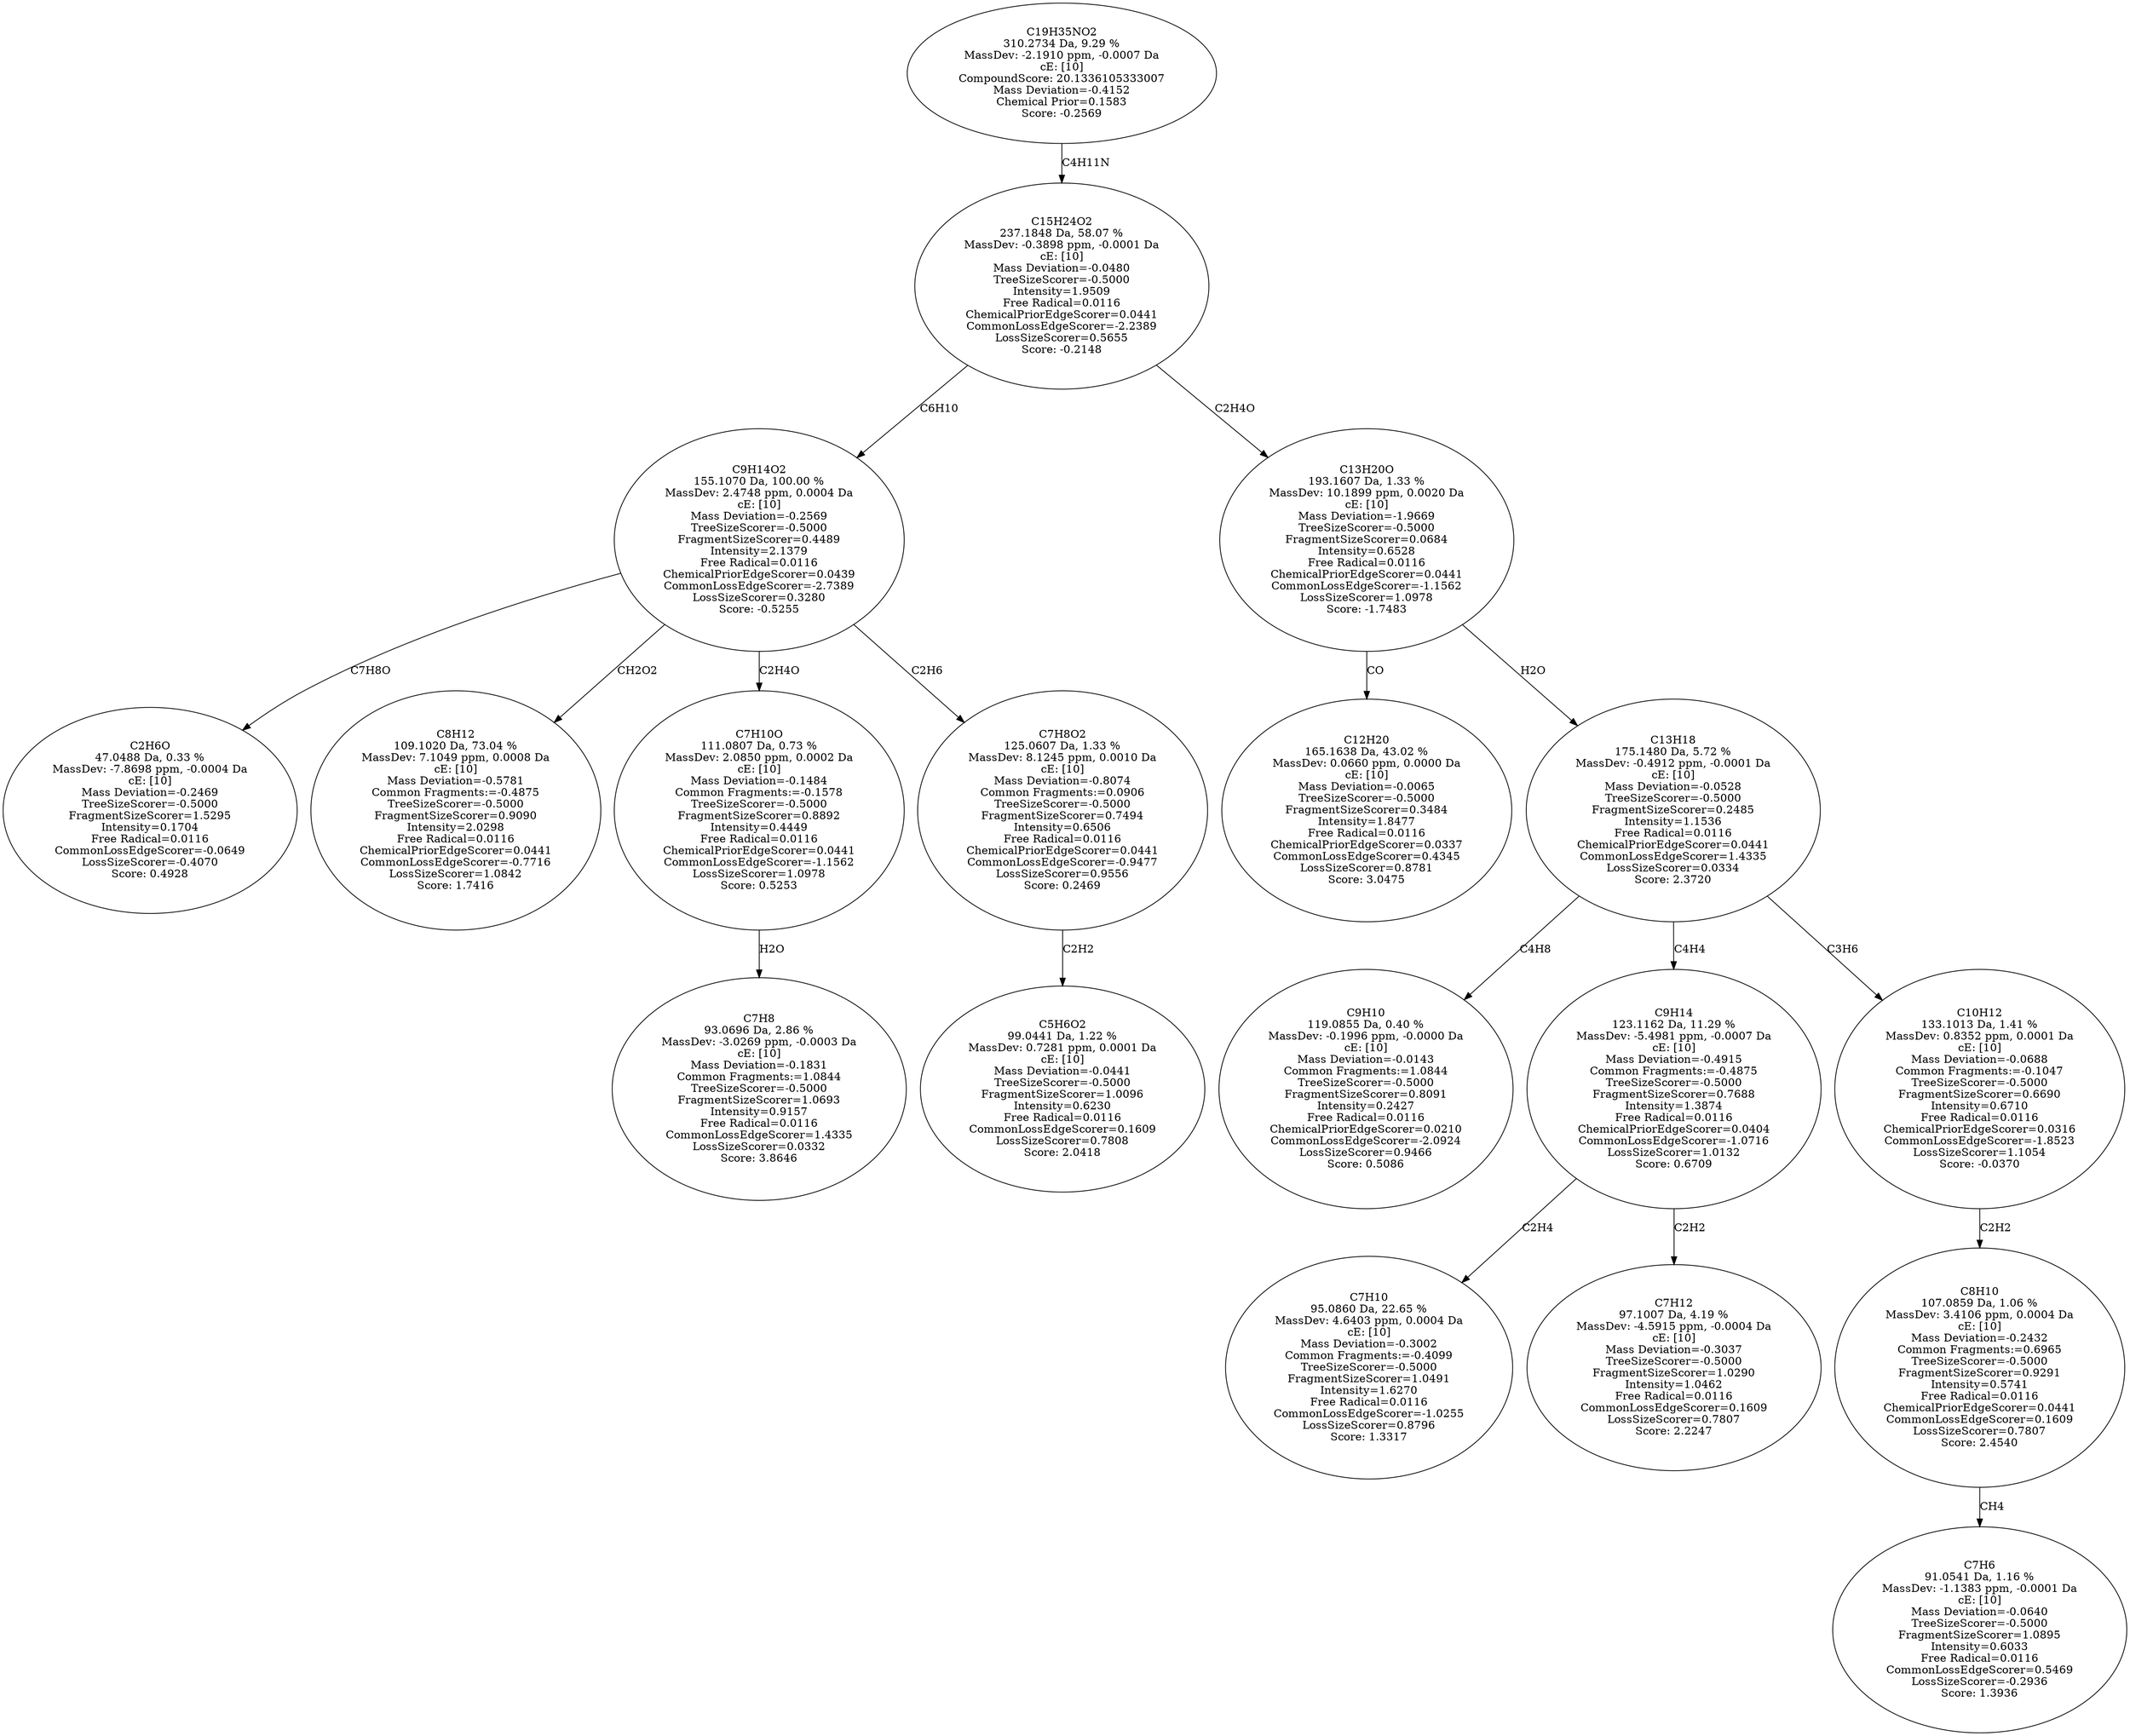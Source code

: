 strict digraph {
v1 [label="C2H6O\n47.0488 Da, 0.33 %\nMassDev: -7.8698 ppm, -0.0004 Da\ncE: [10]\nMass Deviation=-0.2469\nTreeSizeScorer=-0.5000\nFragmentSizeScorer=1.5295\nIntensity=0.1704\nFree Radical=0.0116\nCommonLossEdgeScorer=-0.0649\nLossSizeScorer=-0.4070\nScore: 0.4928"];
v2 [label="C8H12\n109.1020 Da, 73.04 %\nMassDev: 7.1049 ppm, 0.0008 Da\ncE: [10]\nMass Deviation=-0.5781\nCommon Fragments:=-0.4875\nTreeSizeScorer=-0.5000\nFragmentSizeScorer=0.9090\nIntensity=2.0298\nFree Radical=0.0116\nChemicalPriorEdgeScorer=0.0441\nCommonLossEdgeScorer=-0.7716\nLossSizeScorer=1.0842\nScore: 1.7416"];
v3 [label="C7H8\n93.0696 Da, 2.86 %\nMassDev: -3.0269 ppm, -0.0003 Da\ncE: [10]\nMass Deviation=-0.1831\nCommon Fragments:=1.0844\nTreeSizeScorer=-0.5000\nFragmentSizeScorer=1.0693\nIntensity=0.9157\nFree Radical=0.0116\nCommonLossEdgeScorer=1.4335\nLossSizeScorer=0.0332\nScore: 3.8646"];
v4 [label="C7H10O\n111.0807 Da, 0.73 %\nMassDev: 2.0850 ppm, 0.0002 Da\ncE: [10]\nMass Deviation=-0.1484\nCommon Fragments:=-0.1578\nTreeSizeScorer=-0.5000\nFragmentSizeScorer=0.8892\nIntensity=0.4449\nFree Radical=0.0116\nChemicalPriorEdgeScorer=0.0441\nCommonLossEdgeScorer=-1.1562\nLossSizeScorer=1.0978\nScore: 0.5253"];
v5 [label="C5H6O2\n99.0441 Da, 1.22 %\nMassDev: 0.7281 ppm, 0.0001 Da\ncE: [10]\nMass Deviation=-0.0441\nTreeSizeScorer=-0.5000\nFragmentSizeScorer=1.0096\nIntensity=0.6230\nFree Radical=0.0116\nCommonLossEdgeScorer=0.1609\nLossSizeScorer=0.7808\nScore: 2.0418"];
v6 [label="C7H8O2\n125.0607 Da, 1.33 %\nMassDev: 8.1245 ppm, 0.0010 Da\ncE: [10]\nMass Deviation=-0.8074\nCommon Fragments:=0.0906\nTreeSizeScorer=-0.5000\nFragmentSizeScorer=0.7494\nIntensity=0.6506\nFree Radical=0.0116\nChemicalPriorEdgeScorer=0.0441\nCommonLossEdgeScorer=-0.9477\nLossSizeScorer=0.9556\nScore: 0.2469"];
v7 [label="C9H14O2\n155.1070 Da, 100.00 %\nMassDev: 2.4748 ppm, 0.0004 Da\ncE: [10]\nMass Deviation=-0.2569\nTreeSizeScorer=-0.5000\nFragmentSizeScorer=0.4489\nIntensity=2.1379\nFree Radical=0.0116\nChemicalPriorEdgeScorer=0.0439\nCommonLossEdgeScorer=-2.7389\nLossSizeScorer=0.3280\nScore: -0.5255"];
v8 [label="C12H20\n165.1638 Da, 43.02 %\nMassDev: 0.0660 ppm, 0.0000 Da\ncE: [10]\nMass Deviation=-0.0065\nTreeSizeScorer=-0.5000\nFragmentSizeScorer=0.3484\nIntensity=1.8477\nFree Radical=0.0116\nChemicalPriorEdgeScorer=0.0337\nCommonLossEdgeScorer=0.4345\nLossSizeScorer=0.8781\nScore: 3.0475"];
v9 [label="C9H10\n119.0855 Da, 0.40 %\nMassDev: -0.1996 ppm, -0.0000 Da\ncE: [10]\nMass Deviation=-0.0143\nCommon Fragments:=1.0844\nTreeSizeScorer=-0.5000\nFragmentSizeScorer=0.8091\nIntensity=0.2427\nFree Radical=0.0116\nChemicalPriorEdgeScorer=0.0210\nCommonLossEdgeScorer=-2.0924\nLossSizeScorer=0.9466\nScore: 0.5086"];
v10 [label="C7H10\n95.0860 Da, 22.65 %\nMassDev: 4.6403 ppm, 0.0004 Da\ncE: [10]\nMass Deviation=-0.3002\nCommon Fragments:=-0.4099\nTreeSizeScorer=-0.5000\nFragmentSizeScorer=1.0491\nIntensity=1.6270\nFree Radical=0.0116\nCommonLossEdgeScorer=-1.0255\nLossSizeScorer=0.8796\nScore: 1.3317"];
v11 [label="C7H12\n97.1007 Da, 4.19 %\nMassDev: -4.5915 ppm, -0.0004 Da\ncE: [10]\nMass Deviation=-0.3037\nTreeSizeScorer=-0.5000\nFragmentSizeScorer=1.0290\nIntensity=1.0462\nFree Radical=0.0116\nCommonLossEdgeScorer=0.1609\nLossSizeScorer=0.7807\nScore: 2.2247"];
v12 [label="C9H14\n123.1162 Da, 11.29 %\nMassDev: -5.4981 ppm, -0.0007 Da\ncE: [10]\nMass Deviation=-0.4915\nCommon Fragments:=-0.4875\nTreeSizeScorer=-0.5000\nFragmentSizeScorer=0.7688\nIntensity=1.3874\nFree Radical=0.0116\nChemicalPriorEdgeScorer=0.0404\nCommonLossEdgeScorer=-1.0716\nLossSizeScorer=1.0132\nScore: 0.6709"];
v13 [label="C7H6\n91.0541 Da, 1.16 %\nMassDev: -1.1383 ppm, -0.0001 Da\ncE: [10]\nMass Deviation=-0.0640\nTreeSizeScorer=-0.5000\nFragmentSizeScorer=1.0895\nIntensity=0.6033\nFree Radical=0.0116\nCommonLossEdgeScorer=0.5469\nLossSizeScorer=-0.2936\nScore: 1.3936"];
v14 [label="C8H10\n107.0859 Da, 1.06 %\nMassDev: 3.4106 ppm, 0.0004 Da\ncE: [10]\nMass Deviation=-0.2432\nCommon Fragments:=0.6965\nTreeSizeScorer=-0.5000\nFragmentSizeScorer=0.9291\nIntensity=0.5741\nFree Radical=0.0116\nChemicalPriorEdgeScorer=0.0441\nCommonLossEdgeScorer=0.1609\nLossSizeScorer=0.7807\nScore: 2.4540"];
v15 [label="C10H12\n133.1013 Da, 1.41 %\nMassDev: 0.8352 ppm, 0.0001 Da\ncE: [10]\nMass Deviation=-0.0688\nCommon Fragments:=-0.1047\nTreeSizeScorer=-0.5000\nFragmentSizeScorer=0.6690\nIntensity=0.6710\nFree Radical=0.0116\nChemicalPriorEdgeScorer=0.0316\nCommonLossEdgeScorer=-1.8523\nLossSizeScorer=1.1054\nScore: -0.0370"];
v16 [label="C13H18\n175.1480 Da, 5.72 %\nMassDev: -0.4912 ppm, -0.0001 Da\ncE: [10]\nMass Deviation=-0.0528\nTreeSizeScorer=-0.5000\nFragmentSizeScorer=0.2485\nIntensity=1.1536\nFree Radical=0.0116\nChemicalPriorEdgeScorer=0.0441\nCommonLossEdgeScorer=1.4335\nLossSizeScorer=0.0334\nScore: 2.3720"];
v17 [label="C13H20O\n193.1607 Da, 1.33 %\nMassDev: 10.1899 ppm, 0.0020 Da\ncE: [10]\nMass Deviation=-1.9669\nTreeSizeScorer=-0.5000\nFragmentSizeScorer=0.0684\nIntensity=0.6528\nFree Radical=0.0116\nChemicalPriorEdgeScorer=0.0441\nCommonLossEdgeScorer=-1.1562\nLossSizeScorer=1.0978\nScore: -1.7483"];
v18 [label="C15H24O2\n237.1848 Da, 58.07 %\nMassDev: -0.3898 ppm, -0.0001 Da\ncE: [10]\nMass Deviation=-0.0480\nTreeSizeScorer=-0.5000\nIntensity=1.9509\nFree Radical=0.0116\nChemicalPriorEdgeScorer=0.0441\nCommonLossEdgeScorer=-2.2389\nLossSizeScorer=0.5655\nScore: -0.2148"];
v19 [label="C19H35NO2\n310.2734 Da, 9.29 %\nMassDev: -2.1910 ppm, -0.0007 Da\ncE: [10]\nCompoundScore: 20.1336105333007\nMass Deviation=-0.4152\nChemical Prior=0.1583\nScore: -0.2569"];
v7 -> v1 [label="C7H8O"];
v7 -> v2 [label="CH2O2"];
v4 -> v3 [label="H2O"];
v7 -> v4 [label="C2H4O"];
v6 -> v5 [label="C2H2"];
v7 -> v6 [label="C2H6"];
v18 -> v7 [label="C6H10"];
v17 -> v8 [label="CO"];
v16 -> v9 [label="C4H8"];
v12 -> v10 [label="C2H4"];
v12 -> v11 [label="C2H2"];
v16 -> v12 [label="C4H4"];
v14 -> v13 [label="CH4"];
v15 -> v14 [label="C2H2"];
v16 -> v15 [label="C3H6"];
v17 -> v16 [label="H2O"];
v18 -> v17 [label="C2H4O"];
v19 -> v18 [label="C4H11N"];
}